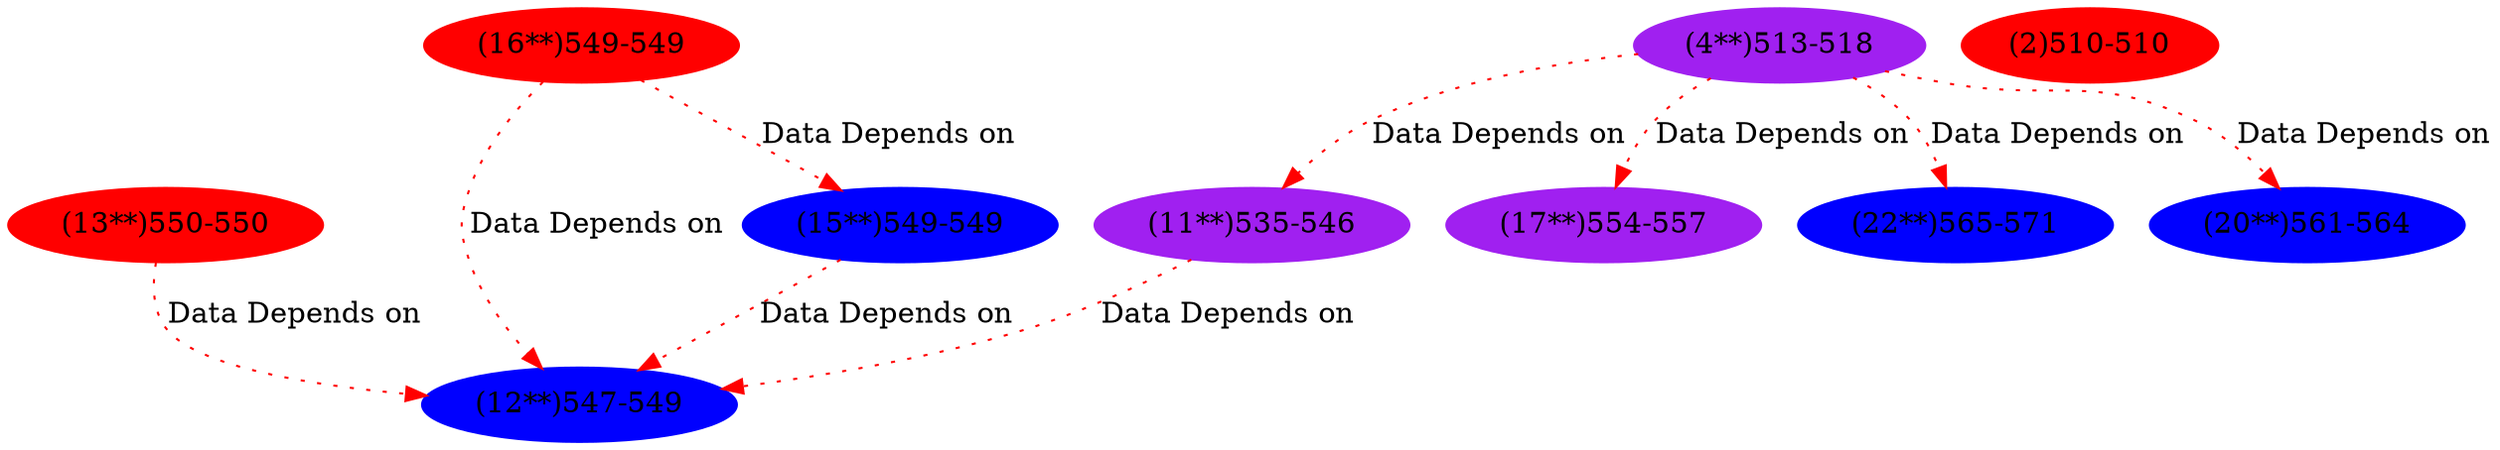 digraph "" { 
13[ label="(13**)550-550",color=red,style=filled];
12[ label="(12**)547-549",color=blue,style=filled];
16[ label="(16**)549-549",color=red,style=filled];
12[ label="(12**)547-549",color=blue,style=filled];
15[ label="(15**)549-549",color=blue,style=filled];
11[ label="(11**)535-546",color=purple,style=filled];
12[ label="(12**)547-549",color=blue,style=filled];
11[ label="(11**)535-546",color=purple,style=filled];
11[ label="(11**)535-546",color=purple,style=filled];
17[ label="(17**)554-557",color=purple,style=filled];
17[ label="(17**)554-557",color=purple,style=filled];
17[ label="(17**)554-557",color=purple,style=filled];
17[ label="(17**)554-557",color=purple,style=filled];
22[ label="(22**)565-571",color=blue,style=filled];
22[ label="(22**)565-571",color=blue,style=filled];
22[ label="(22**)565-571",color=blue,style=filled];
20[ label="(20**)561-564",color=blue,style=filled];
20[ label="(20**)561-564",color=blue,style=filled];
20[ label="(20**)561-564",color=blue,style=filled];
20[ label="(20**)561-564",color=blue,style=filled];
22[ label="(22**)565-571",color=blue,style=filled];
22[ label="(22**)565-571",color=blue,style=filled];
22[ label="(22**)565-571",color=blue,style=filled];
22[ label="(22**)565-571",color=blue,style=filled];
4[ label="(4**)513-518",color=purple,style=filled];
4[ label="(4**)513-518",color=purple,style=filled];
4[ label="(4**)513-518",color=purple,style=filled];
4[ label="(4**)513-518",color=purple,style=filled];
4[ label="(4**)513-518",color=purple,style=filled];
4[ label="(4**)513-518",color=purple,style=filled];
11[ label="(11**)535-546",color=purple,style=filled];
11[ label="(11**)535-546",color=purple,style=filled];
11[ label="(11**)535-546",color=purple,style=filled];
11[ label="(11**)535-546",color=purple,style=filled];
11[ label="(11**)535-546",color=purple,style=filled];
11[ label="(11**)535-546",color=purple,style=filled];
11[ label="(11**)535-546",color=purple,style=filled];
11[ label="(11**)535-546",color=purple,style=filled];
11[ label="(11**)535-546",color=purple,style=filled];
2[ label="(2)510-510",color=red,style=filled];
16->15[ color="red" label="Data Depends on" style = dotted ];
16->12[ color="red" label="Data Depends on" style = dotted ];
4->17[ color="red" label="Data Depends on" style = dotted ];
4->11[ color="red" label="Data Depends on" style = dotted ];
4->20[ color="red" label="Data Depends on" style = dotted ];
4->22[ color="red" label="Data Depends on" style = dotted ];
11->12[ color="red" label="Data Depends on" style = dotted ];
13->12[ color="red" label="Data Depends on" style = dotted ];
15->12[ color="red" label="Data Depends on" style = dotted ];
}